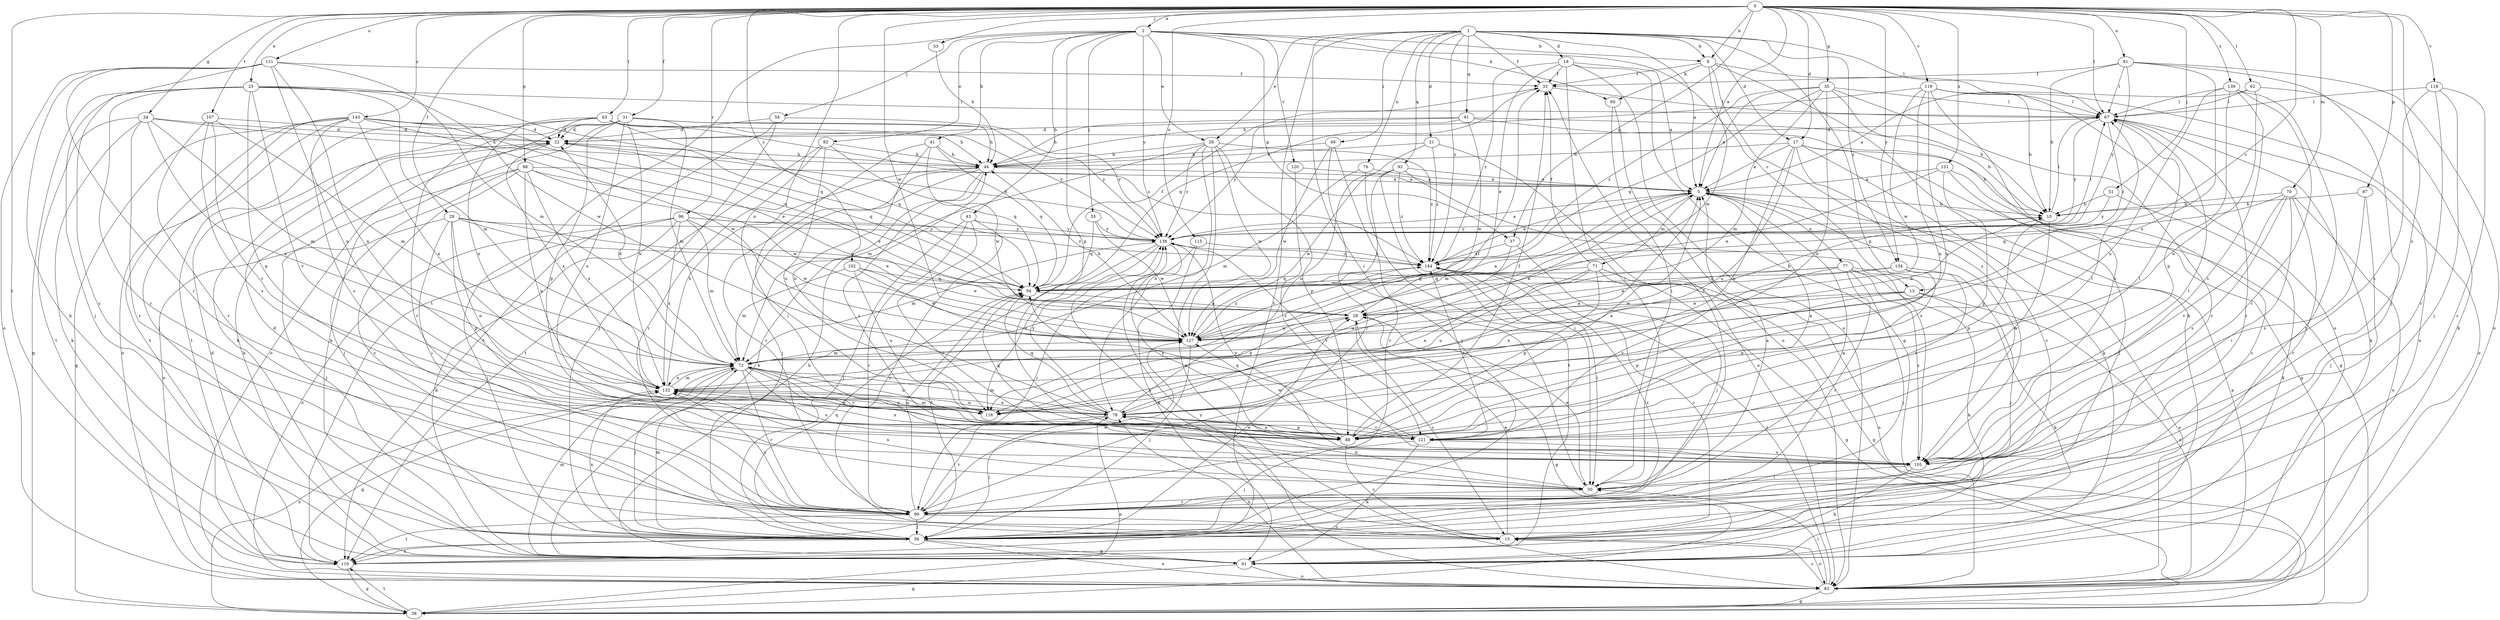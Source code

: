 strict digraph  {
0;
1;
2;
5;
9;
10;
13;
15;
17;
18;
21;
22;
25;
26;
28;
29;
31;
33;
34;
35;
37;
38;
41;
43;
44;
49;
50;
51;
53;
54;
55;
56;
60;
61;
62;
63;
67;
70;
71;
72;
76;
77;
78;
81;
82;
83;
86;
87;
88;
91;
92;
94;
96;
99;
102;
105;
107;
110;
111;
115;
116;
118;
119;
120;
121;
127;
131;
132;
134;
138;
139;
143;
144;
0 -> 2  [label=a];
0 -> 5  [label=a];
0 -> 9  [label=b];
0 -> 13  [label=c];
0 -> 17  [label=d];
0 -> 25  [label=e];
0 -> 29  [label=f];
0 -> 31  [label=f];
0 -> 34  [label=g];
0 -> 35  [label=g];
0 -> 37  [label=g];
0 -> 51  [label=j];
0 -> 53  [label=j];
0 -> 62  [label=l];
0 -> 63  [label=l];
0 -> 67  [label=l];
0 -> 70  [label=m];
0 -> 81  [label=o];
0 -> 86  [label=p];
0 -> 87  [label=p];
0 -> 96  [label=r];
0 -> 102  [label=s];
0 -> 105  [label=s];
0 -> 107  [label=t];
0 -> 110  [label=t];
0 -> 111  [label=u];
0 -> 115  [label=u];
0 -> 116  [label=u];
0 -> 118  [label=v];
0 -> 119  [label=v];
0 -> 127  [label=w];
0 -> 131  [label=x];
0 -> 134  [label=y];
0 -> 139  [label=z];
0 -> 143  [label=z];
1 -> 5  [label=a];
1 -> 9  [label=b];
1 -> 17  [label=d];
1 -> 18  [label=d];
1 -> 21  [label=d];
1 -> 26  [label=e];
1 -> 33  [label=f];
1 -> 49  [label=i];
1 -> 50  [label=i];
1 -> 67  [label=l];
1 -> 76  [label=n];
1 -> 88  [label=p];
1 -> 91  [label=q];
1 -> 92  [label=q];
1 -> 110  [label=t];
1 -> 134  [label=y];
1 -> 144  [label=z];
2 -> 9  [label=b];
2 -> 13  [label=c];
2 -> 26  [label=e];
2 -> 37  [label=g];
2 -> 41  [label=h];
2 -> 43  [label=h];
2 -> 54  [label=j];
2 -> 55  [label=j];
2 -> 60  [label=k];
2 -> 82  [label=o];
2 -> 88  [label=p];
2 -> 110  [label=t];
2 -> 120  [label=v];
2 -> 138  [label=y];
5 -> 10  [label=b];
5 -> 71  [label=m];
5 -> 72  [label=m];
5 -> 77  [label=n];
5 -> 105  [label=s];
9 -> 33  [label=f];
9 -> 60  [label=k];
9 -> 61  [label=k];
9 -> 83  [label=o];
9 -> 105  [label=s];
9 -> 127  [label=w];
10 -> 67  [label=l];
10 -> 88  [label=p];
10 -> 121  [label=v];
10 -> 138  [label=y];
13 -> 28  [label=e];
13 -> 61  [label=k];
13 -> 83  [label=o];
13 -> 88  [label=p];
13 -> 132  [label=x];
15 -> 28  [label=e];
15 -> 83  [label=o];
15 -> 138  [label=y];
17 -> 5  [label=a];
17 -> 10  [label=b];
17 -> 15  [label=c];
17 -> 38  [label=g];
17 -> 44  [label=h];
17 -> 61  [label=k];
17 -> 78  [label=n];
17 -> 116  [label=u];
18 -> 5  [label=a];
18 -> 28  [label=e];
18 -> 33  [label=f];
18 -> 38  [label=g];
18 -> 50  [label=i];
18 -> 83  [label=o];
18 -> 144  [label=z];
21 -> 44  [label=h];
21 -> 83  [label=o];
21 -> 116  [label=u];
21 -> 144  [label=z];
22 -> 44  [label=h];
22 -> 61  [label=k];
22 -> 94  [label=q];
22 -> 132  [label=x];
25 -> 38  [label=g];
25 -> 56  [label=j];
25 -> 67  [label=l];
25 -> 72  [label=m];
25 -> 88  [label=p];
25 -> 94  [label=q];
25 -> 99  [label=r];
25 -> 121  [label=v];
25 -> 127  [label=w];
26 -> 44  [label=h];
26 -> 72  [label=m];
26 -> 78  [label=n];
26 -> 83  [label=o];
26 -> 88  [label=p];
26 -> 127  [label=w];
26 -> 138  [label=y];
26 -> 144  [label=z];
28 -> 10  [label=b];
28 -> 15  [label=c];
28 -> 38  [label=g];
28 -> 127  [label=w];
29 -> 28  [label=e];
29 -> 50  [label=i];
29 -> 56  [label=j];
29 -> 78  [label=n];
29 -> 88  [label=p];
29 -> 94  [label=q];
29 -> 138  [label=y];
31 -> 22  [label=d];
31 -> 44  [label=h];
31 -> 61  [label=k];
31 -> 72  [label=m];
31 -> 83  [label=o];
31 -> 88  [label=p];
31 -> 99  [label=r];
31 -> 116  [label=u];
31 -> 132  [label=x];
31 -> 138  [label=y];
33 -> 67  [label=l];
33 -> 94  [label=q];
34 -> 22  [label=d];
34 -> 44  [label=h];
34 -> 61  [label=k];
34 -> 72  [label=m];
34 -> 99  [label=r];
34 -> 110  [label=t];
34 -> 132  [label=x];
35 -> 5  [label=a];
35 -> 10  [label=b];
35 -> 15  [label=c];
35 -> 67  [label=l];
35 -> 72  [label=m];
35 -> 78  [label=n];
35 -> 94  [label=q];
35 -> 144  [label=z];
37 -> 56  [label=j];
37 -> 116  [label=u];
37 -> 144  [label=z];
38 -> 78  [label=n];
38 -> 110  [label=t];
38 -> 132  [label=x];
41 -> 44  [label=h];
41 -> 50  [label=i];
41 -> 78  [label=n];
41 -> 94  [label=q];
41 -> 127  [label=w];
43 -> 15  [label=c];
43 -> 50  [label=i];
43 -> 56  [label=j];
43 -> 99  [label=r];
43 -> 138  [label=y];
44 -> 5  [label=a];
44 -> 56  [label=j];
44 -> 61  [label=k];
44 -> 99  [label=r];
44 -> 105  [label=s];
49 -> 44  [label=h];
49 -> 56  [label=j];
49 -> 99  [label=r];
49 -> 127  [label=w];
50 -> 5  [label=a];
50 -> 28  [label=e];
50 -> 33  [label=f];
50 -> 78  [label=n];
50 -> 99  [label=r];
50 -> 132  [label=x];
51 -> 10  [label=b];
51 -> 61  [label=k];
51 -> 138  [label=y];
53 -> 44  [label=h];
54 -> 22  [label=d];
54 -> 56  [label=j];
54 -> 110  [label=t];
54 -> 138  [label=y];
55 -> 94  [label=q];
55 -> 127  [label=w];
55 -> 138  [label=y];
56 -> 28  [label=e];
56 -> 61  [label=k];
56 -> 72  [label=m];
56 -> 83  [label=o];
56 -> 94  [label=q];
56 -> 110  [label=t];
56 -> 132  [label=x];
56 -> 144  [label=z];
60 -> 50  [label=i];
60 -> 83  [label=o];
61 -> 38  [label=g];
61 -> 44  [label=h];
61 -> 72  [label=m];
61 -> 83  [label=o];
62 -> 5  [label=a];
62 -> 61  [label=k];
62 -> 67  [label=l];
62 -> 78  [label=n];
63 -> 22  [label=d];
63 -> 44  [label=h];
63 -> 61  [label=k];
63 -> 94  [label=q];
63 -> 110  [label=t];
63 -> 132  [label=x];
63 -> 138  [label=y];
63 -> 144  [label=z];
67 -> 22  [label=d];
67 -> 61  [label=k];
67 -> 83  [label=o];
67 -> 99  [label=r];
67 -> 138  [label=y];
67 -> 144  [label=z];
70 -> 10  [label=b];
70 -> 50  [label=i];
70 -> 83  [label=o];
70 -> 94  [label=q];
70 -> 99  [label=r];
70 -> 105  [label=s];
70 -> 121  [label=v];
71 -> 33  [label=f];
71 -> 38  [label=g];
71 -> 78  [label=n];
71 -> 83  [label=o];
71 -> 88  [label=p];
71 -> 94  [label=q];
71 -> 116  [label=u];
72 -> 5  [label=a];
72 -> 22  [label=d];
72 -> 38  [label=g];
72 -> 56  [label=j];
72 -> 88  [label=p];
72 -> 99  [label=r];
72 -> 105  [label=s];
72 -> 116  [label=u];
72 -> 121  [label=v];
72 -> 132  [label=x];
76 -> 5  [label=a];
76 -> 72  [label=m];
76 -> 110  [label=t];
77 -> 28  [label=e];
77 -> 56  [label=j];
77 -> 61  [label=k];
77 -> 83  [label=o];
77 -> 94  [label=q];
77 -> 99  [label=r];
77 -> 105  [label=s];
77 -> 121  [label=v];
78 -> 5  [label=a];
78 -> 33  [label=f];
78 -> 56  [label=j];
78 -> 72  [label=m];
78 -> 88  [label=p];
78 -> 94  [label=q];
78 -> 99  [label=r];
78 -> 121  [label=v];
78 -> 132  [label=x];
78 -> 138  [label=y];
81 -> 10  [label=b];
81 -> 33  [label=f];
81 -> 56  [label=j];
81 -> 67  [label=l];
81 -> 83  [label=o];
81 -> 132  [label=x];
81 -> 138  [label=y];
82 -> 44  [label=h];
82 -> 94  [label=q];
82 -> 99  [label=r];
82 -> 110  [label=t];
82 -> 116  [label=u];
83 -> 5  [label=a];
83 -> 15  [label=c];
83 -> 38  [label=g];
83 -> 50  [label=i];
83 -> 78  [label=n];
83 -> 138  [label=y];
83 -> 144  [label=z];
86 -> 5  [label=a];
86 -> 15  [label=c];
86 -> 28  [label=e];
86 -> 56  [label=j];
86 -> 78  [label=n];
86 -> 83  [label=o];
86 -> 127  [label=w];
86 -> 132  [label=x];
87 -> 10  [label=b];
87 -> 56  [label=j];
87 -> 105  [label=s];
88 -> 5  [label=a];
88 -> 15  [label=c];
88 -> 33  [label=f];
88 -> 67  [label=l];
88 -> 78  [label=n];
88 -> 94  [label=q];
88 -> 127  [label=w];
88 -> 132  [label=x];
91 -> 10  [label=b];
91 -> 22  [label=d];
91 -> 38  [label=g];
91 -> 44  [label=h];
91 -> 127  [label=w];
91 -> 138  [label=y];
92 -> 5  [label=a];
92 -> 50  [label=i];
92 -> 99  [label=r];
92 -> 105  [label=s];
92 -> 127  [label=w];
92 -> 144  [label=z];
94 -> 28  [label=e];
94 -> 33  [label=f];
96 -> 56  [label=j];
96 -> 61  [label=k];
96 -> 72  [label=m];
96 -> 83  [label=o];
96 -> 127  [label=w];
96 -> 132  [label=x];
96 -> 138  [label=y];
96 -> 144  [label=z];
99 -> 5  [label=a];
99 -> 15  [label=c];
99 -> 22  [label=d];
99 -> 56  [label=j];
99 -> 94  [label=q];
99 -> 110  [label=t];
99 -> 127  [label=w];
99 -> 132  [label=x];
102 -> 28  [label=e];
102 -> 72  [label=m];
102 -> 94  [label=q];
102 -> 116  [label=u];
102 -> 127  [label=w];
105 -> 50  [label=i];
105 -> 61  [label=k];
105 -> 67  [label=l];
105 -> 138  [label=y];
107 -> 22  [label=d];
107 -> 72  [label=m];
107 -> 99  [label=r];
107 -> 105  [label=s];
107 -> 121  [label=v];
110 -> 22  [label=d];
110 -> 38  [label=g];
111 -> 15  [label=c];
111 -> 33  [label=f];
111 -> 61  [label=k];
111 -> 72  [label=m];
111 -> 78  [label=n];
111 -> 83  [label=o];
111 -> 99  [label=r];
111 -> 116  [label=u];
115 -> 61  [label=k];
115 -> 99  [label=r];
115 -> 144  [label=z];
118 -> 15  [label=c];
118 -> 56  [label=j];
118 -> 67  [label=l];
118 -> 99  [label=r];
118 -> 105  [label=s];
119 -> 10  [label=b];
119 -> 44  [label=h];
119 -> 67  [label=l];
119 -> 78  [label=n];
119 -> 83  [label=o];
119 -> 105  [label=s];
119 -> 116  [label=u];
119 -> 127  [label=w];
120 -> 5  [label=a];
120 -> 105  [label=s];
121 -> 5  [label=a];
121 -> 56  [label=j];
121 -> 61  [label=k];
121 -> 67  [label=l];
121 -> 72  [label=m];
121 -> 94  [label=q];
121 -> 105  [label=s];
121 -> 144  [label=z];
127 -> 5  [label=a];
127 -> 10  [label=b];
127 -> 44  [label=h];
127 -> 56  [label=j];
127 -> 72  [label=m];
127 -> 144  [label=z];
131 -> 5  [label=a];
131 -> 15  [label=c];
131 -> 28  [label=e];
131 -> 56  [label=j];
131 -> 88  [label=p];
132 -> 28  [label=e];
132 -> 44  [label=h];
132 -> 72  [label=m];
132 -> 78  [label=n];
132 -> 116  [label=u];
134 -> 56  [label=j];
134 -> 88  [label=p];
134 -> 94  [label=q];
134 -> 121  [label=v];
134 -> 127  [label=w];
138 -> 5  [label=a];
138 -> 22  [label=d];
138 -> 67  [label=l];
138 -> 72  [label=m];
138 -> 105  [label=s];
138 -> 110  [label=t];
138 -> 116  [label=u];
138 -> 121  [label=v];
138 -> 144  [label=z];
139 -> 67  [label=l];
139 -> 88  [label=p];
139 -> 99  [label=r];
139 -> 105  [label=s];
139 -> 110  [label=t];
139 -> 116  [label=u];
143 -> 22  [label=d];
143 -> 28  [label=e];
143 -> 38  [label=g];
143 -> 56  [label=j];
143 -> 83  [label=o];
143 -> 94  [label=q];
143 -> 105  [label=s];
143 -> 110  [label=t];
143 -> 127  [label=w];
143 -> 132  [label=x];
144 -> 5  [label=a];
144 -> 15  [label=c];
144 -> 38  [label=g];
144 -> 50  [label=i];
144 -> 94  [label=q];
}
